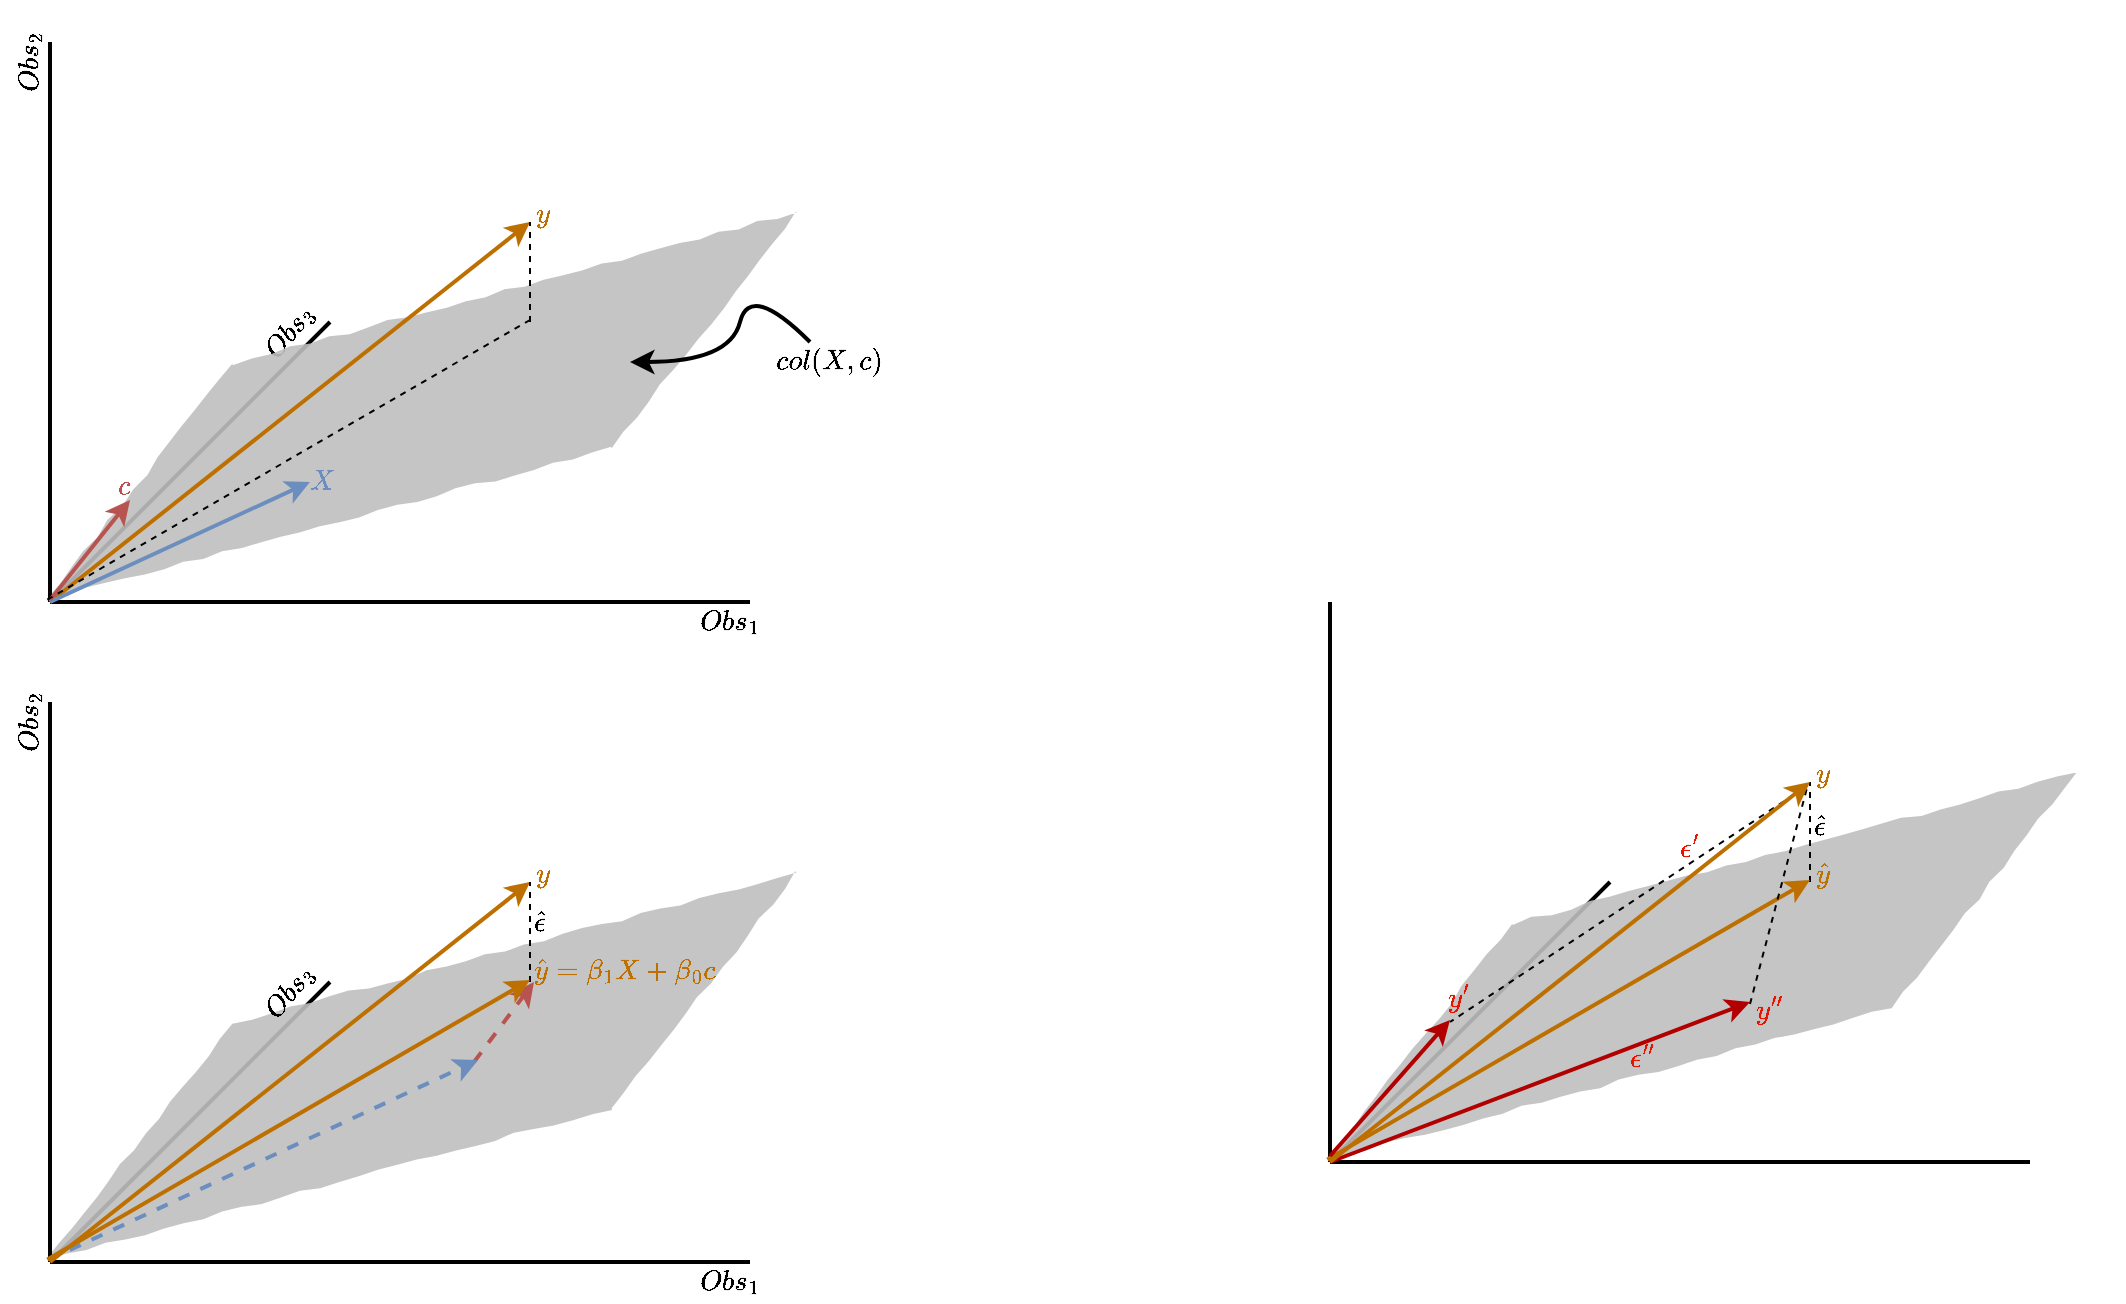 <mxfile version="12.4.2" type="device" pages="1"><diagram id="MWmjGoiZR7Ori88vJSeD" name="Page-1"><mxGraphModel dx="1053" dy="800" grid="1" gridSize="10" guides="1" tooltips="1" connect="1" arrows="1" fold="1" page="1" pageScale="1" pageWidth="1600" pageHeight="900" math="1" shadow="0"><root><mxCell id="0"/><mxCell id="1" parent="0"/><mxCell id="RG7Bk6YFy2PZHOoVkSko-15" value="" style="endArrow=none;html=1;strokeWidth=2;" parent="1" edge="1"><mxGeometry width="50" height="50" relative="1" as="geometry"><mxPoint x="80" y="770" as="sourcePoint"/><mxPoint x="220" y="630" as="targetPoint"/></mxGeometry></mxCell><mxCell id="RG7Bk6YFy2PZHOoVkSko-16" value="" style="shape=parallelogram;perimeter=parallelogramPerimeter;whiteSpace=wrap;html=1;size=0.291;rotation=-15;strokeColor=none;fillColor=#BFBFBF;rounded=0;comic=1;shadow=0;opacity=90;" parent="1" vertex="1"><mxGeometry x="60" y="627" width="412" height="90" as="geometry"/></mxCell><mxCell id="RG7Bk6YFy2PZHOoVkSko-3" value="$$Obs_3$$" style="text;html=1;strokeColor=none;fillColor=none;align=center;verticalAlign=middle;whiteSpace=wrap;rounded=0;shadow=0;comic=1;fontColor=#000000;opacity=90;rotation=-50;" parent="1" vertex="1"><mxGeometry x="180" y="295" width="40" height="20" as="geometry"/></mxCell><mxCell id="dXgyB0pvVfst9mvGzfxK-4" value="" style="endArrow=none;html=1;strokeWidth=2;" parent="1" edge="1"><mxGeometry width="50" height="50" relative="1" as="geometry"><mxPoint x="80" y="440" as="sourcePoint"/><mxPoint x="220" y="300" as="targetPoint"/></mxGeometry></mxCell><mxCell id="dXgyB0pvVfst9mvGzfxK-8" value="" style="shape=parallelogram;perimeter=parallelogramPerimeter;whiteSpace=wrap;html=1;size=0.291;rotation=-15;strokeColor=none;fillColor=#BFBFBF;rounded=0;comic=1;shadow=0;opacity=90;" parent="1" vertex="1"><mxGeometry x="60" y="297" width="412" height="90" as="geometry"/></mxCell><mxCell id="dXgyB0pvVfst9mvGzfxK-2" value="" style="endArrow=none;html=1;strokeWidth=2;" parent="1" edge="1"><mxGeometry width="50" height="50" relative="1" as="geometry"><mxPoint x="80" y="440" as="sourcePoint"/><mxPoint x="80" y="160" as="targetPoint"/></mxGeometry></mxCell><mxCell id="dXgyB0pvVfst9mvGzfxK-3" value="" style="endArrow=none;html=1;strokeWidth=2;" parent="1" edge="1"><mxGeometry width="50" height="50" relative="1" as="geometry"><mxPoint x="80" y="440" as="sourcePoint"/><mxPoint x="430" y="440" as="targetPoint"/></mxGeometry></mxCell><mxCell id="dXgyB0pvVfst9mvGzfxK-5" value="" style="endArrow=classic;html=1;fillColor=#f0a30a;strokeColor=#BD7000;strokeWidth=2;" parent="1" edge="1"><mxGeometry width="50" height="50" relative="1" as="geometry"><mxPoint x="80" y="440" as="sourcePoint"/><mxPoint x="320" y="250" as="targetPoint"/></mxGeometry></mxCell><mxCell id="dXgyB0pvVfst9mvGzfxK-9" value="" style="endArrow=classic;html=1;fillColor=#dae8fc;strokeColor=#6c8ebf;strokeWidth=2;" parent="1" edge="1"><mxGeometry width="50" height="50" relative="1" as="geometry"><mxPoint x="80" y="440" as="sourcePoint"/><mxPoint x="210" y="380" as="targetPoint"/></mxGeometry></mxCell><mxCell id="dXgyB0pvVfst9mvGzfxK-10" value="" style="endArrow=classic;html=1;fillColor=#f8cecc;strokeColor=#b85450;strokeWidth=2;" parent="1" edge="1"><mxGeometry width="50" height="50" relative="1" as="geometry"><mxPoint x="80" y="439" as="sourcePoint"/><mxPoint x="120" y="389" as="targetPoint"/></mxGeometry></mxCell><mxCell id="dXgyB0pvVfst9mvGzfxK-11" value="" style="endArrow=none;dashed=1;html=1;" parent="1" edge="1"><mxGeometry width="50" height="50" relative="1" as="geometry"><mxPoint x="320" y="300" as="sourcePoint"/><mxPoint x="320" y="250" as="targetPoint"/></mxGeometry></mxCell><mxCell id="dXgyB0pvVfst9mvGzfxK-12" value="" style="endArrow=none;dashed=1;html=1;exitX=0;exitY=1;exitDx=0;exitDy=0;" parent="1" source="dXgyB0pvVfst9mvGzfxK-8" edge="1"><mxGeometry width="50" height="50" relative="1" as="geometry"><mxPoint x="70" y="349" as="sourcePoint"/><mxPoint x="320" y="299" as="targetPoint"/></mxGeometry></mxCell><mxCell id="dXgyB0pvVfst9mvGzfxK-13" value="$$y$$" style="text;html=1;strokeColor=none;fillColor=none;align=center;verticalAlign=middle;whiteSpace=wrap;rounded=0;shadow=0;comic=1;opacity=90;fontColor=#BD7000;" parent="1" vertex="1"><mxGeometry x="307" y="236" width="40" height="20" as="geometry"/></mxCell><mxCell id="dXgyB0pvVfst9mvGzfxK-15" value="$$X$$" style="text;html=1;strokeColor=none;fillColor=none;align=center;verticalAlign=middle;whiteSpace=wrap;rounded=0;shadow=0;comic=1;fontColor=#6C8EBF;opacity=90;" parent="1" vertex="1"><mxGeometry x="196" y="369" width="40" height="20" as="geometry"/></mxCell><mxCell id="dXgyB0pvVfst9mvGzfxK-18" value="$$c$$" style="text;html=1;strokeColor=none;fillColor=none;align=center;verticalAlign=middle;whiteSpace=wrap;rounded=0;shadow=0;comic=1;fontColor=#B85450;opacity=90;" parent="1" vertex="1"><mxGeometry x="97" y="372" width="40" height="20" as="geometry"/></mxCell><mxCell id="dXgyB0pvVfst9mvGzfxK-20" value="$$Obs_1$$" style="text;html=1;strokeColor=none;fillColor=none;align=center;verticalAlign=middle;whiteSpace=wrap;rounded=0;shadow=0;comic=1;fontColor=#000000;opacity=90;" parent="1" vertex="1"><mxGeometry x="400" y="440" width="40" height="20" as="geometry"/></mxCell><mxCell id="RG7Bk6YFy2PZHOoVkSko-2" value="$$Obs_2$$" style="text;html=1;strokeColor=none;fillColor=none;align=center;verticalAlign=middle;whiteSpace=wrap;rounded=0;shadow=0;comic=1;fontColor=#000000;opacity=90;rotation=-90;" parent="1" vertex="1"><mxGeometry x="50" y="160" width="40" height="20" as="geometry"/></mxCell><mxCell id="RG7Bk6YFy2PZHOoVkSko-5" value="" style="curved=1;endArrow=classic;html=1;strokeWidth=2;fontColor=#000000;" parent="1" edge="1"><mxGeometry width="50" height="50" relative="1" as="geometry"><mxPoint x="460" y="310" as="sourcePoint"/><mxPoint x="370" y="320" as="targetPoint"/><Array as="points"><mxPoint x="430" y="280"/><mxPoint x="420" y="320"/></Array></mxGeometry></mxCell><mxCell id="RG7Bk6YFy2PZHOoVkSko-6" value="$$col(X,c)$$" style="text;html=1;strokeColor=none;fillColor=none;align=center;verticalAlign=middle;whiteSpace=wrap;rounded=0;shadow=0;comic=1;fontColor=#000000;opacity=90;" parent="1" vertex="1"><mxGeometry x="450" y="310" width="40" height="20" as="geometry"/></mxCell><mxCell id="RG7Bk6YFy2PZHOoVkSko-13" value="" style="endArrow=classic;html=1;fillColor=#f8cecc;strokeColor=#b85450;strokeWidth=2;dashed=1;" parent="1" edge="1"><mxGeometry width="50" height="50" relative="1" as="geometry"><mxPoint x="292" y="670" as="sourcePoint"/><mxPoint x="322" y="630" as="targetPoint"/></mxGeometry></mxCell><mxCell id="RG7Bk6YFy2PZHOoVkSko-12" value="" style="group" parent="1" vertex="1" connectable="0"><mxGeometry x="165" y="614" width="177" height="120" as="geometry"/></mxCell><mxCell id="RG7Bk6YFy2PZHOoVkSko-8" value="" style="endArrow=classic;html=1;fillColor=#dae8fc;strokeColor=#6c8ebf;strokeWidth=2;dashed=1;" parent="RG7Bk6YFy2PZHOoVkSko-12" edge="1"><mxGeometry width="50" height="50" relative="1" as="geometry"><mxPoint x="-86" y="155" as="sourcePoint"/><mxPoint x="129" y="55" as="targetPoint"/></mxGeometry></mxCell><mxCell id="RG7Bk6YFy2PZHOoVkSko-14" value="$$Obs_3$$" style="text;html=1;strokeColor=none;fillColor=none;align=center;verticalAlign=middle;whiteSpace=wrap;rounded=0;shadow=0;comic=1;fontColor=#000000;opacity=90;rotation=-50;" parent="1" vertex="1"><mxGeometry x="180" y="625" width="40" height="20" as="geometry"/></mxCell><mxCell id="RG7Bk6YFy2PZHOoVkSko-17" value="" style="endArrow=none;html=1;strokeWidth=2;" parent="1" edge="1"><mxGeometry width="50" height="50" relative="1" as="geometry"><mxPoint x="80" y="770" as="sourcePoint"/><mxPoint x="80" y="490" as="targetPoint"/></mxGeometry></mxCell><mxCell id="RG7Bk6YFy2PZHOoVkSko-18" value="" style="endArrow=none;html=1;strokeWidth=2;" parent="1" edge="1"><mxGeometry width="50" height="50" relative="1" as="geometry"><mxPoint x="80" y="770" as="sourcePoint"/><mxPoint x="430" y="770" as="targetPoint"/></mxGeometry></mxCell><mxCell id="RG7Bk6YFy2PZHOoVkSko-19" value="" style="endArrow=classic;html=1;fillColor=#f0a30a;strokeColor=#BD7000;strokeWidth=2;" parent="1" edge="1"><mxGeometry width="50" height="50" relative="1" as="geometry"><mxPoint x="80" y="770" as="sourcePoint"/><mxPoint x="320" y="580" as="targetPoint"/></mxGeometry></mxCell><mxCell id="RG7Bk6YFy2PZHOoVkSko-22" value="" style="endArrow=none;dashed=1;html=1;" parent="1" edge="1"><mxGeometry width="50" height="50" relative="1" as="geometry"><mxPoint x="320" y="630" as="sourcePoint"/><mxPoint x="320" y="580" as="targetPoint"/></mxGeometry></mxCell><mxCell id="RG7Bk6YFy2PZHOoVkSko-23" value="" style="endArrow=classic;html=1;exitX=0;exitY=1;exitDx=0;exitDy=0;fillColor=#f0a30a;strokeColor=#BD7000;strokeWidth=2;endFill=1;" parent="1" source="RG7Bk6YFy2PZHOoVkSko-16" edge="1"><mxGeometry width="50" height="50" relative="1" as="geometry"><mxPoint x="70" y="679" as="sourcePoint"/><mxPoint x="320" y="629" as="targetPoint"/></mxGeometry></mxCell><mxCell id="RG7Bk6YFy2PZHOoVkSko-24" value="$$y$$" style="text;html=1;strokeColor=none;fillColor=none;align=center;verticalAlign=middle;whiteSpace=wrap;rounded=0;shadow=0;comic=1;opacity=90;fontColor=#BD7000;" parent="1" vertex="1"><mxGeometry x="307" y="566" width="40" height="20" as="geometry"/></mxCell><mxCell id="RG7Bk6YFy2PZHOoVkSko-25" value="$$\hat{y} = \beta_1X+\beta_0c$$" style="text;html=1;strokeColor=none;fillColor=none;align=center;verticalAlign=middle;whiteSpace=wrap;rounded=0;shadow=0;comic=1;fontColor=#BD7000;opacity=90;" parent="1" vertex="1"><mxGeometry x="347" y="614" width="40" height="20" as="geometry"/></mxCell><mxCell id="RG7Bk6YFy2PZHOoVkSko-27" value="$$Obs_1$$" style="text;html=1;strokeColor=none;fillColor=none;align=center;verticalAlign=middle;whiteSpace=wrap;rounded=0;shadow=0;comic=1;fontColor=#000000;opacity=90;" parent="1" vertex="1"><mxGeometry x="400" y="770" width="40" height="20" as="geometry"/></mxCell><mxCell id="RG7Bk6YFy2PZHOoVkSko-28" value="$$Obs_2$$" style="text;html=1;strokeColor=none;fillColor=none;align=center;verticalAlign=middle;whiteSpace=wrap;rounded=0;shadow=0;comic=1;fontColor=#000000;opacity=90;rotation=-90;" parent="1" vertex="1"><mxGeometry x="50" y="490" width="40" height="20" as="geometry"/></mxCell><mxCell id="Zpsa9xyYhgZazmdM22b_-16" value="" style="endArrow=none;html=1;strokeWidth=2;" edge="1" parent="1"><mxGeometry width="50" height="50" relative="1" as="geometry"><mxPoint x="720" y="720" as="sourcePoint"/><mxPoint x="860" y="580" as="targetPoint"/></mxGeometry></mxCell><mxCell id="Zpsa9xyYhgZazmdM22b_-17" value="" style="shape=parallelogram;perimeter=parallelogramPerimeter;whiteSpace=wrap;html=1;size=0.291;rotation=-15;strokeColor=none;fillColor=#BFBFBF;rounded=0;comic=1;shadow=0;opacity=90;" vertex="1" parent="1"><mxGeometry x="700" y="577" width="412" height="90" as="geometry"/></mxCell><mxCell id="Zpsa9xyYhgZazmdM22b_-22" value="" style="endArrow=none;html=1;strokeWidth=2;" edge="1" parent="1"><mxGeometry width="50" height="50" relative="1" as="geometry"><mxPoint x="720" y="720" as="sourcePoint"/><mxPoint x="720" y="440" as="targetPoint"/></mxGeometry></mxCell><mxCell id="Zpsa9xyYhgZazmdM22b_-23" value="" style="endArrow=none;html=1;strokeWidth=2;" edge="1" parent="1"><mxGeometry width="50" height="50" relative="1" as="geometry"><mxPoint x="720" y="720" as="sourcePoint"/><mxPoint x="1070" y="720" as="targetPoint"/></mxGeometry></mxCell><mxCell id="Zpsa9xyYhgZazmdM22b_-25" value="" style="endArrow=none;dashed=1;html=1;" edge="1" parent="1"><mxGeometry width="50" height="50" relative="1" as="geometry"><mxPoint x="960" y="580" as="sourcePoint"/><mxPoint x="960" y="530" as="targetPoint"/></mxGeometry></mxCell><mxCell id="Zpsa9xyYhgZazmdM22b_-26" value="" style="endArrow=classic;html=1;exitX=0;exitY=1;exitDx=0;exitDy=0;fillColor=#f0a30a;strokeColor=#BD7000;strokeWidth=2;endFill=1;" edge="1" parent="1" source="Zpsa9xyYhgZazmdM22b_-17"><mxGeometry width="50" height="50" relative="1" as="geometry"><mxPoint x="710" y="629" as="sourcePoint"/><mxPoint x="960" y="579" as="targetPoint"/></mxGeometry></mxCell><mxCell id="Zpsa9xyYhgZazmdM22b_-27" value="$$y$$" style="text;html=1;strokeColor=none;fillColor=none;align=center;verticalAlign=middle;whiteSpace=wrap;rounded=0;shadow=0;comic=1;opacity=90;fontColor=#BD7000;" vertex="1" parent="1"><mxGeometry x="947" y="516" width="40" height="20" as="geometry"/></mxCell><mxCell id="Zpsa9xyYhgZazmdM22b_-28" value="$$\hat{y}$$" style="text;html=1;strokeColor=none;fillColor=none;align=center;verticalAlign=middle;whiteSpace=wrap;rounded=0;shadow=0;comic=1;fontColor=#BD7000;opacity=90;" vertex="1" parent="1"><mxGeometry x="947" y="566" width="40" height="20" as="geometry"/></mxCell><mxCell id="Zpsa9xyYhgZazmdM22b_-31" value="" style="endArrow=classic;html=1;strokeWidth=2;fontColor=#BD7000;fillColor=#e51400;strokeColor=#B20000;" edge="1" parent="1"><mxGeometry width="50" height="50" relative="1" as="geometry"><mxPoint x="720" y="720" as="sourcePoint"/><mxPoint x="930" y="640" as="targetPoint"/></mxGeometry></mxCell><mxCell id="Zpsa9xyYhgZazmdM22b_-47" value="" style="endArrow=classic;html=1;strokeWidth=2;fontColor=#BD7000;fillColor=#e51400;strokeColor=#B20000;" edge="1" parent="1"><mxGeometry width="50" height="50" relative="1" as="geometry"><mxPoint x="720" y="717" as="sourcePoint"/><mxPoint x="780" y="649" as="targetPoint"/></mxGeometry></mxCell><mxCell id="Zpsa9xyYhgZazmdM22b_-48" value="" style="endArrow=none;dashed=1;html=1;strokeWidth=1;fontColor=#BD7000;" edge="1" parent="1"><mxGeometry width="50" height="50" relative="1" as="geometry"><mxPoint x="930" y="641" as="sourcePoint"/><mxPoint x="959" y="531" as="targetPoint"/></mxGeometry></mxCell><mxCell id="Zpsa9xyYhgZazmdM22b_-49" value="" style="endArrow=none;dashed=1;html=1;strokeWidth=1;fontColor=#BD7000;" edge="1" parent="1"><mxGeometry width="50" height="50" relative="1" as="geometry"><mxPoint x="957" y="533" as="sourcePoint"/><mxPoint x="780" y="650" as="targetPoint"/></mxGeometry></mxCell><mxCell id="Zpsa9xyYhgZazmdM22b_-24" value="" style="endArrow=classic;html=1;fillColor=#f0a30a;strokeColor=#BD7000;strokeWidth=2;" edge="1" parent="1"><mxGeometry width="50" height="50" relative="1" as="geometry"><mxPoint x="720" y="720" as="sourcePoint"/><mxPoint x="960" y="530" as="targetPoint"/></mxGeometry></mxCell><mxCell id="Zpsa9xyYhgZazmdM22b_-50" value="$$y''$$" style="text;html=1;strokeColor=none;fillColor=none;align=center;verticalAlign=middle;whiteSpace=wrap;rounded=0;shadow=0;comic=1;fontColor=#E51400;opacity=90;" vertex="1" parent="1"><mxGeometry x="920" y="634" width="40" height="20" as="geometry"/></mxCell><mxCell id="Zpsa9xyYhgZazmdM22b_-51" value="$$y'$$" style="text;html=1;strokeColor=none;fillColor=none;align=center;verticalAlign=middle;whiteSpace=wrap;rounded=0;shadow=0;comic=1;fontColor=#E51400;opacity=90;" vertex="1" parent="1"><mxGeometry x="764" y="628" width="40" height="20" as="geometry"/></mxCell><mxCell id="Zpsa9xyYhgZazmdM22b_-52" value="$$\epsilon''$$" style="text;html=1;strokeColor=none;fillColor=none;align=center;verticalAlign=middle;whiteSpace=wrap;rounded=0;shadow=0;comic=1;fontColor=#E51400;opacity=90;" vertex="1" parent="1"><mxGeometry x="856" y="658" width="40" height="20" as="geometry"/></mxCell><mxCell id="Zpsa9xyYhgZazmdM22b_-53" value="$$\epsilon'$$" style="text;html=1;strokeColor=none;fillColor=none;align=center;verticalAlign=middle;whiteSpace=wrap;rounded=0;shadow=0;comic=1;fontColor=#E51400;opacity=90;" vertex="1" parent="1"><mxGeometry x="880" y="553" width="40" height="20" as="geometry"/></mxCell><mxCell id="Zpsa9xyYhgZazmdM22b_-55" value="$$\hat{\epsilon}$$" style="text;html=1;strokeColor=none;fillColor=none;align=center;verticalAlign=middle;whiteSpace=wrap;rounded=0;shadow=0;comic=1;fontColor=#000000;opacity=90;" vertex="1" parent="1"><mxGeometry x="945" y="542" width="40" height="20" as="geometry"/></mxCell><mxCell id="Zpsa9xyYhgZazmdM22b_-56" value="$$\hat{\epsilon}$$" style="text;html=1;strokeColor=none;fillColor=none;align=center;verticalAlign=middle;whiteSpace=wrap;rounded=0;shadow=0;comic=1;fontColor=#000000;opacity=90;" vertex="1" parent="1"><mxGeometry x="305" y="590" width="40" height="20" as="geometry"/></mxCell></root></mxGraphModel></diagram></mxfile>